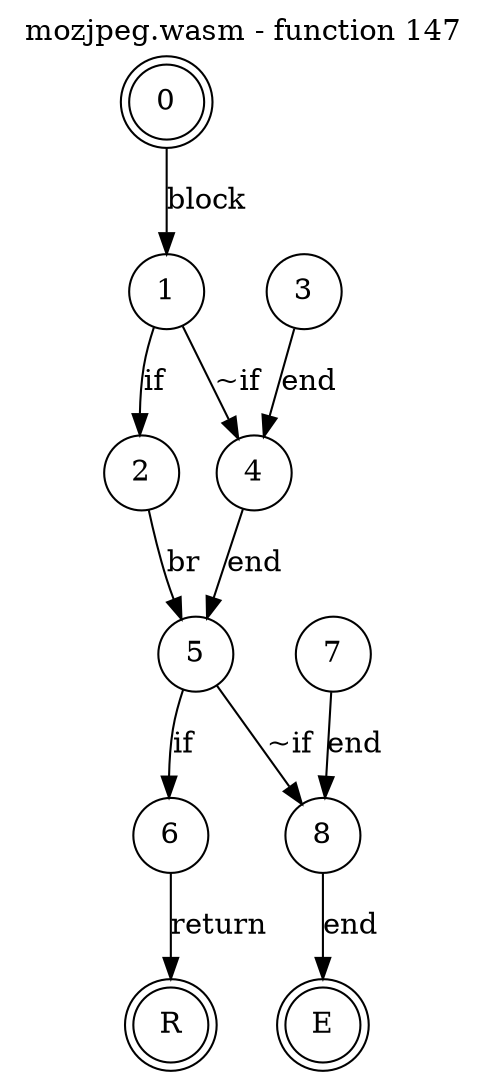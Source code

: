 digraph finite_state_machine {
    label = "mozjpeg.wasm - function 147"
    labelloc =  t
    labelfontsize = 16
    labelfontcolor = black
    labelfontname = "Helvetica"
    node [shape = doublecircle]; 0 E R ;
    node [shape = circle];
    0 -> 1[label="block"];
    1 -> 2[label="if"];
    1 -> 4[label="~if"];
    2 -> 5[label="br"];
    3 -> 4[label="end"];
    4 -> 5[label="end"];
    5 -> 6[label="if"];
    5 -> 8[label="~if"];
    6 -> R[label="return"];
    7 -> 8[label="end"];
    8 -> E[label="end"];
}
